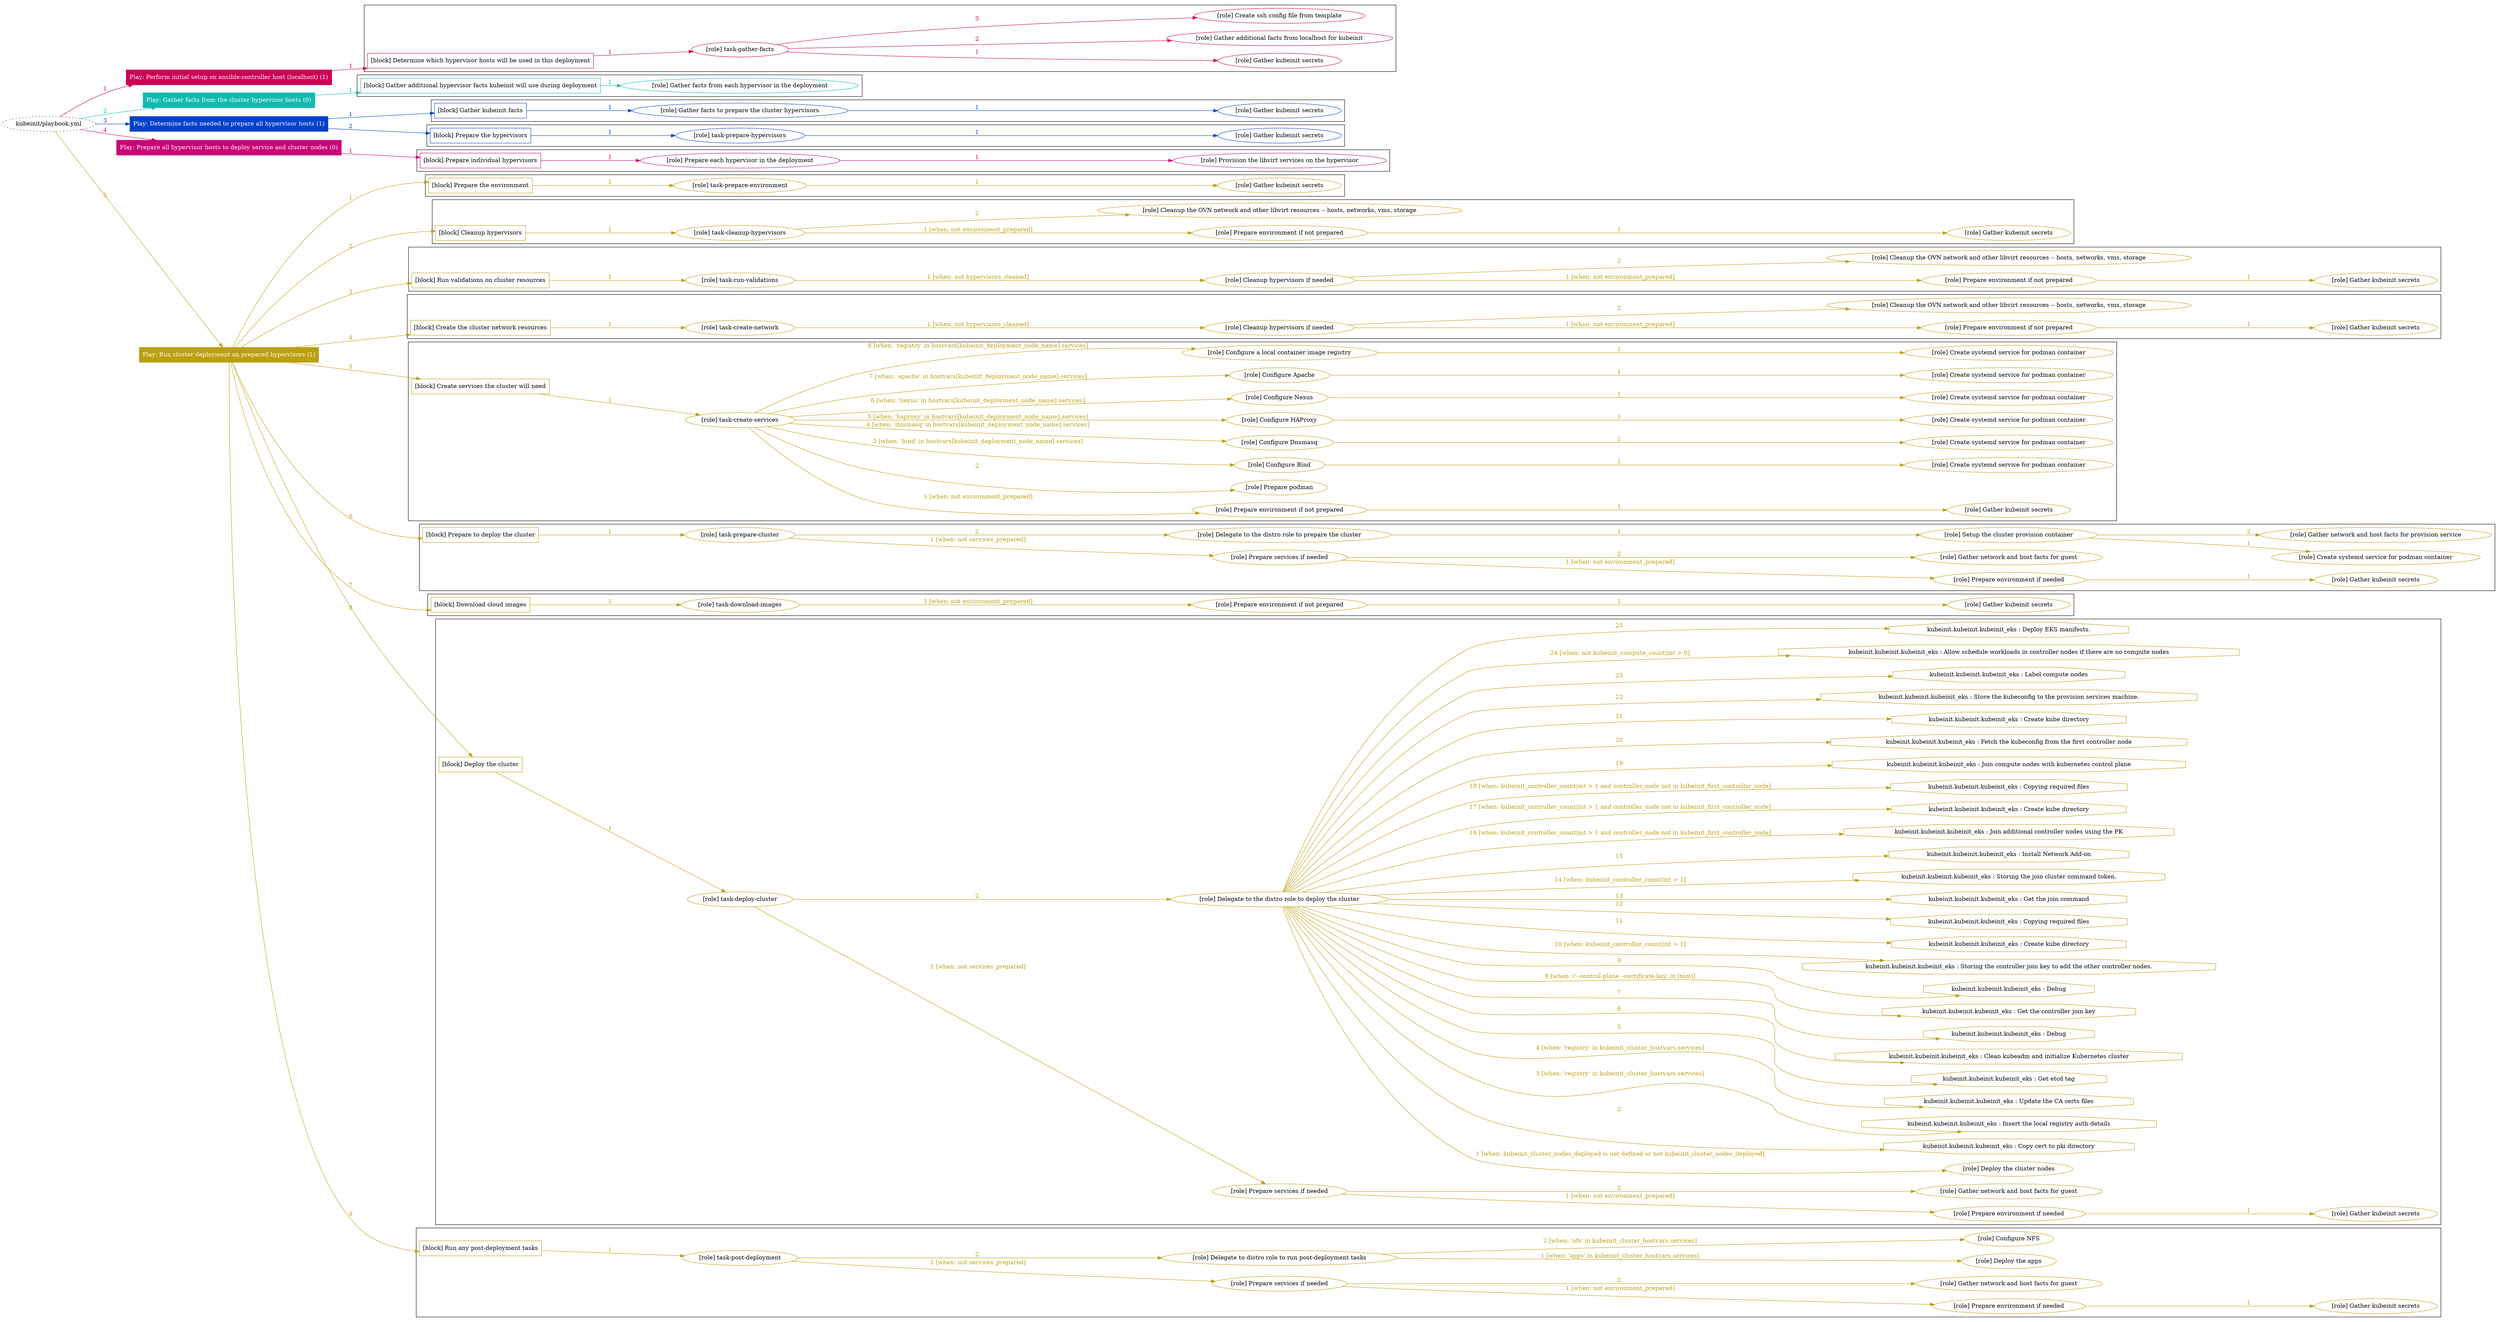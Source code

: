 digraph {
	graph [concentrate=true ordering=in rankdir=LR ratio=fill]
	edge [esep=5 sep=10]
	"kubeinit/playbook.yml" [URL="/home/runner/work/kubeinit/kubeinit/kubeinit/playbook.yml" id=playbook_5b4455e7 style=dotted]
	"kubeinit/playbook.yml" -> play_aa89a5ae [label="1 " color="#cb0155" fontcolor="#cb0155" id=edge_1c6b50d4 labeltooltip="1 " tooltip="1 "]
	subgraph "Play: Perform initial setup on ansible-controller host (localhost) (1)" {
		play_aa89a5ae [label="Play: Perform initial setup on ansible-controller host (localhost) (1)" URL="/home/runner/work/kubeinit/kubeinit/kubeinit/playbook.yml" color="#cb0155" fontcolor="#ffffff" id=play_aa89a5ae shape=box style=filled tooltip=localhost]
		play_aa89a5ae -> block_2c223bea [label=1 color="#cb0155" fontcolor="#cb0155" id=edge_0a250c59 labeltooltip=1 tooltip=1]
		subgraph cluster_block_2c223bea {
			block_2c223bea [label="[block] Determine which hypervisor hosts will be used in this deployment" URL="/home/runner/work/kubeinit/kubeinit/kubeinit/playbook.yml" color="#cb0155" id=block_2c223bea labeltooltip="Determine which hypervisor hosts will be used in this deployment" shape=box tooltip="Determine which hypervisor hosts will be used in this deployment"]
			block_2c223bea -> role_7db4aa74 [label="1 " color="#cb0155" fontcolor="#cb0155" id=edge_bcd863a7 labeltooltip="1 " tooltip="1 "]
			subgraph "task-gather-facts" {
				role_7db4aa74 [label="[role] task-gather-facts" URL="/home/runner/work/kubeinit/kubeinit/kubeinit/playbook.yml" color="#cb0155" id=role_7db4aa74 tooltip="task-gather-facts"]
				role_7db4aa74 -> role_38b764b2 [label="1 " color="#cb0155" fontcolor="#cb0155" id=edge_f3629f5e labeltooltip="1 " tooltip="1 "]
				subgraph "Gather kubeinit secrets" {
					role_38b764b2 [label="[role] Gather kubeinit secrets" URL="/home/runner/.ansible/collections/ansible_collections/kubeinit/kubeinit/roles/kubeinit_prepare/tasks/build_hypervisors_group.yml" color="#cb0155" id=role_38b764b2 tooltip="Gather kubeinit secrets"]
				}
				role_7db4aa74 -> role_dafc2896 [label="2 " color="#cb0155" fontcolor="#cb0155" id=edge_ab9088e1 labeltooltip="2 " tooltip="2 "]
				subgraph "Gather additional facts from localhost for kubeinit" {
					role_dafc2896 [label="[role] Gather additional facts from localhost for kubeinit" URL="/home/runner/.ansible/collections/ansible_collections/kubeinit/kubeinit/roles/kubeinit_prepare/tasks/build_hypervisors_group.yml" color="#cb0155" id=role_dafc2896 tooltip="Gather additional facts from localhost for kubeinit"]
				}
				role_7db4aa74 -> role_0ffc9943 [label="3 " color="#cb0155" fontcolor="#cb0155" id=edge_ace8f2e0 labeltooltip="3 " tooltip="3 "]
				subgraph "Create ssh config file from template" {
					role_0ffc9943 [label="[role] Create ssh config file from template" URL="/home/runner/.ansible/collections/ansible_collections/kubeinit/kubeinit/roles/kubeinit_prepare/tasks/build_hypervisors_group.yml" color="#cb0155" id=role_0ffc9943 tooltip="Create ssh config file from template"]
				}
			}
		}
	}
	"kubeinit/playbook.yml" -> play_2c4e85d5 [label="2 " color="#12bab1" fontcolor="#12bab1" id=edge_6c390cd5 labeltooltip="2 " tooltip="2 "]
	subgraph "Play: Gather facts from the cluster hypervisor hosts (0)" {
		play_2c4e85d5 [label="Play: Gather facts from the cluster hypervisor hosts (0)" URL="/home/runner/work/kubeinit/kubeinit/kubeinit/playbook.yml" color="#12bab1" fontcolor="#ffffff" id=play_2c4e85d5 shape=box style=filled tooltip="Play: Gather facts from the cluster hypervisor hosts (0)"]
		play_2c4e85d5 -> block_53a6c31c [label=1 color="#12bab1" fontcolor="#12bab1" id=edge_a6ded584 labeltooltip=1 tooltip=1]
		subgraph cluster_block_53a6c31c {
			block_53a6c31c [label="[block] Gather additional hypervisor facts kubeinit will use during deployment" URL="/home/runner/work/kubeinit/kubeinit/kubeinit/playbook.yml" color="#12bab1" id=block_53a6c31c labeltooltip="Gather additional hypervisor facts kubeinit will use during deployment" shape=box tooltip="Gather additional hypervisor facts kubeinit will use during deployment"]
			block_53a6c31c -> role_636ed31f [label="1 " color="#12bab1" fontcolor="#12bab1" id=edge_fbf9c695 labeltooltip="1 " tooltip="1 "]
			subgraph "Gather facts from each hypervisor in the deployment" {
				role_636ed31f [label="[role] Gather facts from each hypervisor in the deployment" URL="/home/runner/work/kubeinit/kubeinit/kubeinit/playbook.yml" color="#12bab1" id=role_636ed31f tooltip="Gather facts from each hypervisor in the deployment"]
			}
		}
	}
	"kubeinit/playbook.yml" -> play_ffdf0941 [label="3 " color="#0041cc" fontcolor="#0041cc" id=edge_9b13607d labeltooltip="3 " tooltip="3 "]
	subgraph "Play: Determine facts needed to prepare all hypervisor hosts (1)" {
		play_ffdf0941 [label="Play: Determine facts needed to prepare all hypervisor hosts (1)" URL="/home/runner/work/kubeinit/kubeinit/kubeinit/playbook.yml" color="#0041cc" fontcolor="#ffffff" id=play_ffdf0941 shape=box style=filled tooltip=localhost]
		play_ffdf0941 -> block_d5afa804 [label=1 color="#0041cc" fontcolor="#0041cc" id=edge_b677f2a4 labeltooltip=1 tooltip=1]
		subgraph cluster_block_d5afa804 {
			block_d5afa804 [label="[block] Gather kubeinit facts" URL="/home/runner/work/kubeinit/kubeinit/kubeinit/playbook.yml" color="#0041cc" id=block_d5afa804 labeltooltip="Gather kubeinit facts" shape=box tooltip="Gather kubeinit facts"]
			block_d5afa804 -> role_5e7dbf41 [label="1 " color="#0041cc" fontcolor="#0041cc" id=edge_6e9b08ab labeltooltip="1 " tooltip="1 "]
			subgraph "Gather facts to prepare the cluster hypervisors" {
				role_5e7dbf41 [label="[role] Gather facts to prepare the cluster hypervisors" URL="/home/runner/work/kubeinit/kubeinit/kubeinit/playbook.yml" color="#0041cc" id=role_5e7dbf41 tooltip="Gather facts to prepare the cluster hypervisors"]
				role_5e7dbf41 -> role_a3b09a4b [label="1 " color="#0041cc" fontcolor="#0041cc" id=edge_34e6d97b labeltooltip="1 " tooltip="1 "]
				subgraph "Gather kubeinit secrets" {
					role_a3b09a4b [label="[role] Gather kubeinit secrets" URL="/home/runner/.ansible/collections/ansible_collections/kubeinit/kubeinit/roles/kubeinit_prepare/tasks/gather_kubeinit_facts.yml" color="#0041cc" id=role_a3b09a4b tooltip="Gather kubeinit secrets"]
				}
			}
		}
		play_ffdf0941 -> block_727dd2b0 [label=2 color="#0041cc" fontcolor="#0041cc" id=edge_dfeea242 labeltooltip=2 tooltip=2]
		subgraph cluster_block_727dd2b0 {
			block_727dd2b0 [label="[block] Prepare the hypervisors" URL="/home/runner/work/kubeinit/kubeinit/kubeinit/playbook.yml" color="#0041cc" id=block_727dd2b0 labeltooltip="Prepare the hypervisors" shape=box tooltip="Prepare the hypervisors"]
			block_727dd2b0 -> role_066ae2e8 [label="1 " color="#0041cc" fontcolor="#0041cc" id=edge_8ee798b3 labeltooltip="1 " tooltip="1 "]
			subgraph "task-prepare-hypervisors" {
				role_066ae2e8 [label="[role] task-prepare-hypervisors" URL="/home/runner/work/kubeinit/kubeinit/kubeinit/playbook.yml" color="#0041cc" id=role_066ae2e8 tooltip="task-prepare-hypervisors"]
				role_066ae2e8 -> role_e806ca3e [label="1 " color="#0041cc" fontcolor="#0041cc" id=edge_863184f5 labeltooltip="1 " tooltip="1 "]
				subgraph "Gather kubeinit secrets" {
					role_e806ca3e [label="[role] Gather kubeinit secrets" URL="/home/runner/.ansible/collections/ansible_collections/kubeinit/kubeinit/roles/kubeinit_prepare/tasks/gather_kubeinit_facts.yml" color="#0041cc" id=role_e806ca3e tooltip="Gather kubeinit secrets"]
				}
			}
		}
	}
	"kubeinit/playbook.yml" -> play_29ebec5b [label="4 " color="#c80477" fontcolor="#c80477" id=edge_fd8bc254 labeltooltip="4 " tooltip="4 "]
	subgraph "Play: Prepare all hypervisor hosts to deploy service and cluster nodes (0)" {
		play_29ebec5b [label="Play: Prepare all hypervisor hosts to deploy service and cluster nodes (0)" URL="/home/runner/work/kubeinit/kubeinit/kubeinit/playbook.yml" color="#c80477" fontcolor="#ffffff" id=play_29ebec5b shape=box style=filled tooltip="Play: Prepare all hypervisor hosts to deploy service and cluster nodes (0)"]
		play_29ebec5b -> block_d1a26194 [label=1 color="#c80477" fontcolor="#c80477" id=edge_9c8e1d57 labeltooltip=1 tooltip=1]
		subgraph cluster_block_d1a26194 {
			block_d1a26194 [label="[block] Prepare individual hypervisors" URL="/home/runner/work/kubeinit/kubeinit/kubeinit/playbook.yml" color="#c80477" id=block_d1a26194 labeltooltip="Prepare individual hypervisors" shape=box tooltip="Prepare individual hypervisors"]
			block_d1a26194 -> role_6c3cb2d8 [label="1 " color="#c80477" fontcolor="#c80477" id=edge_4539641a labeltooltip="1 " tooltip="1 "]
			subgraph "Prepare each hypervisor in the deployment" {
				role_6c3cb2d8 [label="[role] Prepare each hypervisor in the deployment" URL="/home/runner/work/kubeinit/kubeinit/kubeinit/playbook.yml" color="#c80477" id=role_6c3cb2d8 tooltip="Prepare each hypervisor in the deployment"]
				role_6c3cb2d8 -> role_dead1fe8 [label="1 " color="#c80477" fontcolor="#c80477" id=edge_8bee6c09 labeltooltip="1 " tooltip="1 "]
				subgraph "Provision the libvirt services on the hypervisor" {
					role_dead1fe8 [label="[role] Provision the libvirt services on the hypervisor" URL="/home/runner/.ansible/collections/ansible_collections/kubeinit/kubeinit/roles/kubeinit_prepare/tasks/prepare_hypervisor.yml" color="#c80477" id=role_dead1fe8 tooltip="Provision the libvirt services on the hypervisor"]
				}
			}
		}
	}
	"kubeinit/playbook.yml" -> play_3bc7145a [label="5 " color="#bb9f11" fontcolor="#bb9f11" id=edge_b876ae52 labeltooltip="5 " tooltip="5 "]
	subgraph "Play: Run cluster deployment on prepared hypervisors (1)" {
		play_3bc7145a [label="Play: Run cluster deployment on prepared hypervisors (1)" URL="/home/runner/work/kubeinit/kubeinit/kubeinit/playbook.yml" color="#bb9f11" fontcolor="#ffffff" id=play_3bc7145a shape=box style=filled tooltip=localhost]
		play_3bc7145a -> block_ed325d70 [label=1 color="#bb9f11" fontcolor="#bb9f11" id=edge_69eec027 labeltooltip=1 tooltip=1]
		subgraph cluster_block_ed325d70 {
			block_ed325d70 [label="[block] Prepare the environment" URL="/home/runner/work/kubeinit/kubeinit/kubeinit/playbook.yml" color="#bb9f11" id=block_ed325d70 labeltooltip="Prepare the environment" shape=box tooltip="Prepare the environment"]
			block_ed325d70 -> role_c12bc73a [label="1 " color="#bb9f11" fontcolor="#bb9f11" id=edge_2d1acf89 labeltooltip="1 " tooltip="1 "]
			subgraph "task-prepare-environment" {
				role_c12bc73a [label="[role] task-prepare-environment" URL="/home/runner/work/kubeinit/kubeinit/kubeinit/playbook.yml" color="#bb9f11" id=role_c12bc73a tooltip="task-prepare-environment"]
				role_c12bc73a -> role_2c4e1957 [label="1 " color="#bb9f11" fontcolor="#bb9f11" id=edge_5debb7db labeltooltip="1 " tooltip="1 "]
				subgraph "Gather kubeinit secrets" {
					role_2c4e1957 [label="[role] Gather kubeinit secrets" URL="/home/runner/.ansible/collections/ansible_collections/kubeinit/kubeinit/roles/kubeinit_prepare/tasks/gather_kubeinit_facts.yml" color="#bb9f11" id=role_2c4e1957 tooltip="Gather kubeinit secrets"]
				}
			}
		}
		play_3bc7145a -> block_562ea455 [label=2 color="#bb9f11" fontcolor="#bb9f11" id=edge_eeabe0d5 labeltooltip=2 tooltip=2]
		subgraph cluster_block_562ea455 {
			block_562ea455 [label="[block] Cleanup hypervisors" URL="/home/runner/work/kubeinit/kubeinit/kubeinit/playbook.yml" color="#bb9f11" id=block_562ea455 labeltooltip="Cleanup hypervisors" shape=box tooltip="Cleanup hypervisors"]
			block_562ea455 -> role_35f6fcf3 [label="1 " color="#bb9f11" fontcolor="#bb9f11" id=edge_4aac39ea labeltooltip="1 " tooltip="1 "]
			subgraph "task-cleanup-hypervisors" {
				role_35f6fcf3 [label="[role] task-cleanup-hypervisors" URL="/home/runner/work/kubeinit/kubeinit/kubeinit/playbook.yml" color="#bb9f11" id=role_35f6fcf3 tooltip="task-cleanup-hypervisors"]
				role_35f6fcf3 -> role_1d3eaa2f [label="1 [when: not environment_prepared]" color="#bb9f11" fontcolor="#bb9f11" id=edge_396b5b5d labeltooltip="1 [when: not environment_prepared]" tooltip="1 [when: not environment_prepared]"]
				subgraph "Prepare environment if not prepared" {
					role_1d3eaa2f [label="[role] Prepare environment if not prepared" URL="/home/runner/.ansible/collections/ansible_collections/kubeinit/kubeinit/roles/kubeinit_prepare/tasks/cleanup_hypervisors.yml" color="#bb9f11" id=role_1d3eaa2f tooltip="Prepare environment if not prepared"]
					role_1d3eaa2f -> role_e1e11a9e [label="1 " color="#bb9f11" fontcolor="#bb9f11" id=edge_5f672dfd labeltooltip="1 " tooltip="1 "]
					subgraph "Gather kubeinit secrets" {
						role_e1e11a9e [label="[role] Gather kubeinit secrets" URL="/home/runner/.ansible/collections/ansible_collections/kubeinit/kubeinit/roles/kubeinit_prepare/tasks/gather_kubeinit_facts.yml" color="#bb9f11" id=role_e1e11a9e tooltip="Gather kubeinit secrets"]
					}
				}
				role_35f6fcf3 -> role_ec24451f [label="2 " color="#bb9f11" fontcolor="#bb9f11" id=edge_778130cb labeltooltip="2 " tooltip="2 "]
				subgraph "Cleanup the OVN network and other libvirt resources -- hosts, networks, vms, storage" {
					role_ec24451f [label="[role] Cleanup the OVN network and other libvirt resources -- hosts, networks, vms, storage" URL="/home/runner/.ansible/collections/ansible_collections/kubeinit/kubeinit/roles/kubeinit_prepare/tasks/cleanup_hypervisors.yml" color="#bb9f11" id=role_ec24451f tooltip="Cleanup the OVN network and other libvirt resources -- hosts, networks, vms, storage"]
				}
			}
		}
		play_3bc7145a -> block_bf3b2c7c [label=3 color="#bb9f11" fontcolor="#bb9f11" id=edge_4b346f0e labeltooltip=3 tooltip=3]
		subgraph cluster_block_bf3b2c7c {
			block_bf3b2c7c [label="[block] Run validations on cluster resources" URL="/home/runner/work/kubeinit/kubeinit/kubeinit/playbook.yml" color="#bb9f11" id=block_bf3b2c7c labeltooltip="Run validations on cluster resources" shape=box tooltip="Run validations on cluster resources"]
			block_bf3b2c7c -> role_4c4b161e [label="1 " color="#bb9f11" fontcolor="#bb9f11" id=edge_535ff969 labeltooltip="1 " tooltip="1 "]
			subgraph "task-run-validations" {
				role_4c4b161e [label="[role] task-run-validations" URL="/home/runner/work/kubeinit/kubeinit/kubeinit/playbook.yml" color="#bb9f11" id=role_4c4b161e tooltip="task-run-validations"]
				role_4c4b161e -> role_3e5ed21c [label="1 [when: not hypervisors_cleaned]" color="#bb9f11" fontcolor="#bb9f11" id=edge_f48b4748 labeltooltip="1 [when: not hypervisors_cleaned]" tooltip="1 [when: not hypervisors_cleaned]"]
				subgraph "Cleanup hypervisors if needed" {
					role_3e5ed21c [label="[role] Cleanup hypervisors if needed" URL="/home/runner/.ansible/collections/ansible_collections/kubeinit/kubeinit/roles/kubeinit_validations/tasks/main.yml" color="#bb9f11" id=role_3e5ed21c tooltip="Cleanup hypervisors if needed"]
					role_3e5ed21c -> role_41e00d84 [label="1 [when: not environment_prepared]" color="#bb9f11" fontcolor="#bb9f11" id=edge_1ec2857d labeltooltip="1 [when: not environment_prepared]" tooltip="1 [when: not environment_prepared]"]
					subgraph "Prepare environment if not prepared" {
						role_41e00d84 [label="[role] Prepare environment if not prepared" URL="/home/runner/.ansible/collections/ansible_collections/kubeinit/kubeinit/roles/kubeinit_prepare/tasks/cleanup_hypervisors.yml" color="#bb9f11" id=role_41e00d84 tooltip="Prepare environment if not prepared"]
						role_41e00d84 -> role_2971be65 [label="1 " color="#bb9f11" fontcolor="#bb9f11" id=edge_12d15fa2 labeltooltip="1 " tooltip="1 "]
						subgraph "Gather kubeinit secrets" {
							role_2971be65 [label="[role] Gather kubeinit secrets" URL="/home/runner/.ansible/collections/ansible_collections/kubeinit/kubeinit/roles/kubeinit_prepare/tasks/gather_kubeinit_facts.yml" color="#bb9f11" id=role_2971be65 tooltip="Gather kubeinit secrets"]
						}
					}
					role_3e5ed21c -> role_d33366f6 [label="2 " color="#bb9f11" fontcolor="#bb9f11" id=edge_ecf9caec labeltooltip="2 " tooltip="2 "]
					subgraph "Cleanup the OVN network and other libvirt resources -- hosts, networks, vms, storage" {
						role_d33366f6 [label="[role] Cleanup the OVN network and other libvirt resources -- hosts, networks, vms, storage" URL="/home/runner/.ansible/collections/ansible_collections/kubeinit/kubeinit/roles/kubeinit_prepare/tasks/cleanup_hypervisors.yml" color="#bb9f11" id=role_d33366f6 tooltip="Cleanup the OVN network and other libvirt resources -- hosts, networks, vms, storage"]
					}
				}
			}
		}
		play_3bc7145a -> block_c94b9be0 [label=4 color="#bb9f11" fontcolor="#bb9f11" id=edge_51ff03a1 labeltooltip=4 tooltip=4]
		subgraph cluster_block_c94b9be0 {
			block_c94b9be0 [label="[block] Create the cluster network resources" URL="/home/runner/work/kubeinit/kubeinit/kubeinit/playbook.yml" color="#bb9f11" id=block_c94b9be0 labeltooltip="Create the cluster network resources" shape=box tooltip="Create the cluster network resources"]
			block_c94b9be0 -> role_afba36e5 [label="1 " color="#bb9f11" fontcolor="#bb9f11" id=edge_70e44e44 labeltooltip="1 " tooltip="1 "]
			subgraph "task-create-network" {
				role_afba36e5 [label="[role] task-create-network" URL="/home/runner/work/kubeinit/kubeinit/kubeinit/playbook.yml" color="#bb9f11" id=role_afba36e5 tooltip="task-create-network"]
				role_afba36e5 -> role_df299b23 [label="1 [when: not hypervisors_cleaned]" color="#bb9f11" fontcolor="#bb9f11" id=edge_7c2f7bdc labeltooltip="1 [when: not hypervisors_cleaned]" tooltip="1 [when: not hypervisors_cleaned]"]
				subgraph "Cleanup hypervisors if needed" {
					role_df299b23 [label="[role] Cleanup hypervisors if needed" URL="/home/runner/.ansible/collections/ansible_collections/kubeinit/kubeinit/roles/kubeinit_libvirt/tasks/create_network.yml" color="#bb9f11" id=role_df299b23 tooltip="Cleanup hypervisors if needed"]
					role_df299b23 -> role_a6875bd2 [label="1 [when: not environment_prepared]" color="#bb9f11" fontcolor="#bb9f11" id=edge_f58d16a7 labeltooltip="1 [when: not environment_prepared]" tooltip="1 [when: not environment_prepared]"]
					subgraph "Prepare environment if not prepared" {
						role_a6875bd2 [label="[role] Prepare environment if not prepared" URL="/home/runner/.ansible/collections/ansible_collections/kubeinit/kubeinit/roles/kubeinit_prepare/tasks/cleanup_hypervisors.yml" color="#bb9f11" id=role_a6875bd2 tooltip="Prepare environment if not prepared"]
						role_a6875bd2 -> role_45ad49e7 [label="1 " color="#bb9f11" fontcolor="#bb9f11" id=edge_df65730e labeltooltip="1 " tooltip="1 "]
						subgraph "Gather kubeinit secrets" {
							role_45ad49e7 [label="[role] Gather kubeinit secrets" URL="/home/runner/.ansible/collections/ansible_collections/kubeinit/kubeinit/roles/kubeinit_prepare/tasks/gather_kubeinit_facts.yml" color="#bb9f11" id=role_45ad49e7 tooltip="Gather kubeinit secrets"]
						}
					}
					role_df299b23 -> role_58bcab01 [label="2 " color="#bb9f11" fontcolor="#bb9f11" id=edge_c0d55477 labeltooltip="2 " tooltip="2 "]
					subgraph "Cleanup the OVN network and other libvirt resources -- hosts, networks, vms, storage" {
						role_58bcab01 [label="[role] Cleanup the OVN network and other libvirt resources -- hosts, networks, vms, storage" URL="/home/runner/.ansible/collections/ansible_collections/kubeinit/kubeinit/roles/kubeinit_prepare/tasks/cleanup_hypervisors.yml" color="#bb9f11" id=role_58bcab01 tooltip="Cleanup the OVN network and other libvirt resources -- hosts, networks, vms, storage"]
					}
				}
			}
		}
		play_3bc7145a -> block_3527f910 [label=5 color="#bb9f11" fontcolor="#bb9f11" id=edge_246c663a labeltooltip=5 tooltip=5]
		subgraph cluster_block_3527f910 {
			block_3527f910 [label="[block] Create services the cluster will need" URL="/home/runner/work/kubeinit/kubeinit/kubeinit/playbook.yml" color="#bb9f11" id=block_3527f910 labeltooltip="Create services the cluster will need" shape=box tooltip="Create services the cluster will need"]
			block_3527f910 -> role_51de32d6 [label="1 " color="#bb9f11" fontcolor="#bb9f11" id=edge_a33f6368 labeltooltip="1 " tooltip="1 "]
			subgraph "task-create-services" {
				role_51de32d6 [label="[role] task-create-services" URL="/home/runner/work/kubeinit/kubeinit/kubeinit/playbook.yml" color="#bb9f11" id=role_51de32d6 tooltip="task-create-services"]
				role_51de32d6 -> role_00cfea4d [label="1 [when: not environment_prepared]" color="#bb9f11" fontcolor="#bb9f11" id=edge_deef8624 labeltooltip="1 [when: not environment_prepared]" tooltip="1 [when: not environment_prepared]"]
				subgraph "Prepare environment if not prepared" {
					role_00cfea4d [label="[role] Prepare environment if not prepared" URL="/home/runner/.ansible/collections/ansible_collections/kubeinit/kubeinit/roles/kubeinit_services/tasks/main.yml" color="#bb9f11" id=role_00cfea4d tooltip="Prepare environment if not prepared"]
					role_00cfea4d -> role_60d28720 [label="1 " color="#bb9f11" fontcolor="#bb9f11" id=edge_743f1cee labeltooltip="1 " tooltip="1 "]
					subgraph "Gather kubeinit secrets" {
						role_60d28720 [label="[role] Gather kubeinit secrets" URL="/home/runner/.ansible/collections/ansible_collections/kubeinit/kubeinit/roles/kubeinit_prepare/tasks/gather_kubeinit_facts.yml" color="#bb9f11" id=role_60d28720 tooltip="Gather kubeinit secrets"]
					}
				}
				role_51de32d6 -> role_a1c8b952 [label="2 " color="#bb9f11" fontcolor="#bb9f11" id=edge_7cd4f83f labeltooltip="2 " tooltip="2 "]
				subgraph "Prepare podman" {
					role_a1c8b952 [label="[role] Prepare podman" URL="/home/runner/.ansible/collections/ansible_collections/kubeinit/kubeinit/roles/kubeinit_services/tasks/00_create_service_pod.yml" color="#bb9f11" id=role_a1c8b952 tooltip="Prepare podman"]
				}
				role_51de32d6 -> role_976f73fd [label="3 [when: 'bind' in hostvars[kubeinit_deployment_node_name].services]" color="#bb9f11" fontcolor="#bb9f11" id=edge_7406b739 labeltooltip="3 [when: 'bind' in hostvars[kubeinit_deployment_node_name].services]" tooltip="3 [when: 'bind' in hostvars[kubeinit_deployment_node_name].services]"]
				subgraph "Configure Bind" {
					role_976f73fd [label="[role] Configure Bind" URL="/home/runner/.ansible/collections/ansible_collections/kubeinit/kubeinit/roles/kubeinit_services/tasks/start_services_containers.yml" color="#bb9f11" id=role_976f73fd tooltip="Configure Bind"]
					role_976f73fd -> role_acf8f42a [label="1 " color="#bb9f11" fontcolor="#bb9f11" id=edge_fd2c02da labeltooltip="1 " tooltip="1 "]
					subgraph "Create systemd service for podman container" {
						role_acf8f42a [label="[role] Create systemd service for podman container" URL="/home/runner/.ansible/collections/ansible_collections/kubeinit/kubeinit/roles/kubeinit_bind/tasks/main.yml" color="#bb9f11" id=role_acf8f42a tooltip="Create systemd service for podman container"]
					}
				}
				role_51de32d6 -> role_253aed9b [label="4 [when: 'dnsmasq' in hostvars[kubeinit_deployment_node_name].services]" color="#bb9f11" fontcolor="#bb9f11" id=edge_ace9d066 labeltooltip="4 [when: 'dnsmasq' in hostvars[kubeinit_deployment_node_name].services]" tooltip="4 [when: 'dnsmasq' in hostvars[kubeinit_deployment_node_name].services]"]
				subgraph "Configure Dnsmasq" {
					role_253aed9b [label="[role] Configure Dnsmasq" URL="/home/runner/.ansible/collections/ansible_collections/kubeinit/kubeinit/roles/kubeinit_services/tasks/start_services_containers.yml" color="#bb9f11" id=role_253aed9b tooltip="Configure Dnsmasq"]
					role_253aed9b -> role_66ddb106 [label="1 " color="#bb9f11" fontcolor="#bb9f11" id=edge_2473aa9d labeltooltip="1 " tooltip="1 "]
					subgraph "Create systemd service for podman container" {
						role_66ddb106 [label="[role] Create systemd service for podman container" URL="/home/runner/.ansible/collections/ansible_collections/kubeinit/kubeinit/roles/kubeinit_dnsmasq/tasks/main.yml" color="#bb9f11" id=role_66ddb106 tooltip="Create systemd service for podman container"]
					}
				}
				role_51de32d6 -> role_8ab1f19b [label="5 [when: 'haproxy' in hostvars[kubeinit_deployment_node_name].services]" color="#bb9f11" fontcolor="#bb9f11" id=edge_afa35c8b labeltooltip="5 [when: 'haproxy' in hostvars[kubeinit_deployment_node_name].services]" tooltip="5 [when: 'haproxy' in hostvars[kubeinit_deployment_node_name].services]"]
				subgraph "Configure HAProxy" {
					role_8ab1f19b [label="[role] Configure HAProxy" URL="/home/runner/.ansible/collections/ansible_collections/kubeinit/kubeinit/roles/kubeinit_services/tasks/start_services_containers.yml" color="#bb9f11" id=role_8ab1f19b tooltip="Configure HAProxy"]
					role_8ab1f19b -> role_2c484a89 [label="1 " color="#bb9f11" fontcolor="#bb9f11" id=edge_b04333fc labeltooltip="1 " tooltip="1 "]
					subgraph "Create systemd service for podman container" {
						role_2c484a89 [label="[role] Create systemd service for podman container" URL="/home/runner/.ansible/collections/ansible_collections/kubeinit/kubeinit/roles/kubeinit_haproxy/tasks/main.yml" color="#bb9f11" id=role_2c484a89 tooltip="Create systemd service for podman container"]
					}
				}
				role_51de32d6 -> role_6c61333e [label="6 [when: 'nexus' in hostvars[kubeinit_deployment_node_name].services]" color="#bb9f11" fontcolor="#bb9f11" id=edge_6f9bb50c labeltooltip="6 [when: 'nexus' in hostvars[kubeinit_deployment_node_name].services]" tooltip="6 [when: 'nexus' in hostvars[kubeinit_deployment_node_name].services]"]
				subgraph "Configure Nexus" {
					role_6c61333e [label="[role] Configure Nexus" URL="/home/runner/.ansible/collections/ansible_collections/kubeinit/kubeinit/roles/kubeinit_services/tasks/start_services_containers.yml" color="#bb9f11" id=role_6c61333e tooltip="Configure Nexus"]
					role_6c61333e -> role_7b70c971 [label="1 " color="#bb9f11" fontcolor="#bb9f11" id=edge_5fbf5201 labeltooltip="1 " tooltip="1 "]
					subgraph "Create systemd service for podman container" {
						role_7b70c971 [label="[role] Create systemd service for podman container" URL="/home/runner/.ansible/collections/ansible_collections/kubeinit/kubeinit/roles/kubeinit_nexus/tasks/main.yml" color="#bb9f11" id=role_7b70c971 tooltip="Create systemd service for podman container"]
					}
				}
				role_51de32d6 -> role_82bd9da1 [label="7 [when: 'apache' in hostvars[kubeinit_deployment_node_name].services]" color="#bb9f11" fontcolor="#bb9f11" id=edge_7c6e30cd labeltooltip="7 [when: 'apache' in hostvars[kubeinit_deployment_node_name].services]" tooltip="7 [when: 'apache' in hostvars[kubeinit_deployment_node_name].services]"]
				subgraph "Configure Apache" {
					role_82bd9da1 [label="[role] Configure Apache" URL="/home/runner/.ansible/collections/ansible_collections/kubeinit/kubeinit/roles/kubeinit_services/tasks/start_services_containers.yml" color="#bb9f11" id=role_82bd9da1 tooltip="Configure Apache"]
					role_82bd9da1 -> role_74b1d602 [label="1 " color="#bb9f11" fontcolor="#bb9f11" id=edge_ab5a6455 labeltooltip="1 " tooltip="1 "]
					subgraph "Create systemd service for podman container" {
						role_74b1d602 [label="[role] Create systemd service for podman container" URL="/home/runner/.ansible/collections/ansible_collections/kubeinit/kubeinit/roles/kubeinit_apache/tasks/main.yml" color="#bb9f11" id=role_74b1d602 tooltip="Create systemd service for podman container"]
					}
				}
				role_51de32d6 -> role_c356cbb5 [label="8 [when: 'registry' in hostvars[kubeinit_deployment_node_name].services]" color="#bb9f11" fontcolor="#bb9f11" id=edge_2d3b7f9a labeltooltip="8 [when: 'registry' in hostvars[kubeinit_deployment_node_name].services]" tooltip="8 [when: 'registry' in hostvars[kubeinit_deployment_node_name].services]"]
				subgraph "Configure a local container image registry" {
					role_c356cbb5 [label="[role] Configure a local container image registry" URL="/home/runner/.ansible/collections/ansible_collections/kubeinit/kubeinit/roles/kubeinit_services/tasks/start_services_containers.yml" color="#bb9f11" id=role_c356cbb5 tooltip="Configure a local container image registry"]
					role_c356cbb5 -> role_ad33f379 [label="1 " color="#bb9f11" fontcolor="#bb9f11" id=edge_b0aac077 labeltooltip="1 " tooltip="1 "]
					subgraph "Create systemd service for podman container" {
						role_ad33f379 [label="[role] Create systemd service for podman container" URL="/home/runner/.ansible/collections/ansible_collections/kubeinit/kubeinit/roles/kubeinit_registry/tasks/main.yml" color="#bb9f11" id=role_ad33f379 tooltip="Create systemd service for podman container"]
					}
				}
			}
		}
		play_3bc7145a -> block_2c3a097a [label=6 color="#bb9f11" fontcolor="#bb9f11" id=edge_e6f67bcc labeltooltip=6 tooltip=6]
		subgraph cluster_block_2c3a097a {
			block_2c3a097a [label="[block] Prepare to deploy the cluster" URL="/home/runner/work/kubeinit/kubeinit/kubeinit/playbook.yml" color="#bb9f11" id=block_2c3a097a labeltooltip="Prepare to deploy the cluster" shape=box tooltip="Prepare to deploy the cluster"]
			block_2c3a097a -> role_7e3913fd [label="1 " color="#bb9f11" fontcolor="#bb9f11" id=edge_a2fefd74 labeltooltip="1 " tooltip="1 "]
			subgraph "task-prepare-cluster" {
				role_7e3913fd [label="[role] task-prepare-cluster" URL="/home/runner/work/kubeinit/kubeinit/kubeinit/playbook.yml" color="#bb9f11" id=role_7e3913fd tooltip="task-prepare-cluster"]
				role_7e3913fd -> role_8d540511 [label="1 [when: not services_prepared]" color="#bb9f11" fontcolor="#bb9f11" id=edge_24eb34de labeltooltip="1 [when: not services_prepared]" tooltip="1 [when: not services_prepared]"]
				subgraph "Prepare services if needed" {
					role_8d540511 [label="[role] Prepare services if needed" URL="/home/runner/.ansible/collections/ansible_collections/kubeinit/kubeinit/roles/kubeinit_prepare/tasks/prepare_cluster.yml" color="#bb9f11" id=role_8d540511 tooltip="Prepare services if needed"]
					role_8d540511 -> role_6744d24e [label="1 [when: not environment_prepared]" color="#bb9f11" fontcolor="#bb9f11" id=edge_a8937d7b labeltooltip="1 [when: not environment_prepared]" tooltip="1 [when: not environment_prepared]"]
					subgraph "Prepare environment if needed" {
						role_6744d24e [label="[role] Prepare environment if needed" URL="/home/runner/.ansible/collections/ansible_collections/kubeinit/kubeinit/roles/kubeinit_services/tasks/prepare_services.yml" color="#bb9f11" id=role_6744d24e tooltip="Prepare environment if needed"]
						role_6744d24e -> role_942ec128 [label="1 " color="#bb9f11" fontcolor="#bb9f11" id=edge_1cb02bfe labeltooltip="1 " tooltip="1 "]
						subgraph "Gather kubeinit secrets" {
							role_942ec128 [label="[role] Gather kubeinit secrets" URL="/home/runner/.ansible/collections/ansible_collections/kubeinit/kubeinit/roles/kubeinit_prepare/tasks/gather_kubeinit_facts.yml" color="#bb9f11" id=role_942ec128 tooltip="Gather kubeinit secrets"]
						}
					}
					role_8d540511 -> role_69caaafe [label="2 " color="#bb9f11" fontcolor="#bb9f11" id=edge_8c6a599f labeltooltip="2 " tooltip="2 "]
					subgraph "Gather network and host facts for guest" {
						role_69caaafe [label="[role] Gather network and host facts for guest" URL="/home/runner/.ansible/collections/ansible_collections/kubeinit/kubeinit/roles/kubeinit_services/tasks/prepare_services.yml" color="#bb9f11" id=role_69caaafe tooltip="Gather network and host facts for guest"]
					}
				}
				role_7e3913fd -> role_2f237cb9 [label="2 " color="#bb9f11" fontcolor="#bb9f11" id=edge_16b84fd5 labeltooltip="2 " tooltip="2 "]
				subgraph "Delegate to the distro role to prepare the cluster" {
					role_2f237cb9 [label="[role] Delegate to the distro role to prepare the cluster" URL="/home/runner/.ansible/collections/ansible_collections/kubeinit/kubeinit/roles/kubeinit_prepare/tasks/prepare_cluster.yml" color="#bb9f11" id=role_2f237cb9 tooltip="Delegate to the distro role to prepare the cluster"]
					role_2f237cb9 -> role_3f5bb065 [label="1 " color="#bb9f11" fontcolor="#bb9f11" id=edge_58fdd04d labeltooltip="1 " tooltip="1 "]
					subgraph "Setup the cluster provision container" {
						role_3f5bb065 [label="[role] Setup the cluster provision container" URL="/home/runner/.ansible/collections/ansible_collections/kubeinit/kubeinit/roles/kubeinit_eks/tasks/prepare_cluster.yml" color="#bb9f11" id=role_3f5bb065 tooltip="Setup the cluster provision container"]
						role_3f5bb065 -> role_59123b11 [label="1 " color="#bb9f11" fontcolor="#bb9f11" id=edge_e43cb9ac labeltooltip="1 " tooltip="1 "]
						subgraph "Create systemd service for podman container" {
							role_59123b11 [label="[role] Create systemd service for podman container" URL="/home/runner/.ansible/collections/ansible_collections/kubeinit/kubeinit/roles/kubeinit_services/tasks/create_provision_container.yml" color="#bb9f11" id=role_59123b11 tooltip="Create systemd service for podman container"]
						}
						role_3f5bb065 -> role_69152e3c [label="2 " color="#bb9f11" fontcolor="#bb9f11" id=edge_dc2a4055 labeltooltip="2 " tooltip="2 "]
						subgraph "Gather network and host facts for provision service" {
							role_69152e3c [label="[role] Gather network and host facts for provision service" URL="/home/runner/.ansible/collections/ansible_collections/kubeinit/kubeinit/roles/kubeinit_services/tasks/create_provision_container.yml" color="#bb9f11" id=role_69152e3c tooltip="Gather network and host facts for provision service"]
						}
					}
				}
			}
		}
		play_3bc7145a -> block_b8edc89f [label=7 color="#bb9f11" fontcolor="#bb9f11" id=edge_0f5b75e2 labeltooltip=7 tooltip=7]
		subgraph cluster_block_b8edc89f {
			block_b8edc89f [label="[block] Download cloud images" URL="/home/runner/work/kubeinit/kubeinit/kubeinit/playbook.yml" color="#bb9f11" id=block_b8edc89f labeltooltip="Download cloud images" shape=box tooltip="Download cloud images"]
			block_b8edc89f -> role_45ab8a0a [label="1 " color="#bb9f11" fontcolor="#bb9f11" id=edge_0b1e49ae labeltooltip="1 " tooltip="1 "]
			subgraph "task-download-images" {
				role_45ab8a0a [label="[role] task-download-images" URL="/home/runner/work/kubeinit/kubeinit/kubeinit/playbook.yml" color="#bb9f11" id=role_45ab8a0a tooltip="task-download-images"]
				role_45ab8a0a -> role_6a99ef5b [label="1 [when: not environment_prepared]" color="#bb9f11" fontcolor="#bb9f11" id=edge_e495cd31 labeltooltip="1 [when: not environment_prepared]" tooltip="1 [when: not environment_prepared]"]
				subgraph "Prepare environment if not prepared" {
					role_6a99ef5b [label="[role] Prepare environment if not prepared" URL="/home/runner/.ansible/collections/ansible_collections/kubeinit/kubeinit/roles/kubeinit_libvirt/tasks/download_cloud_images.yml" color="#bb9f11" id=role_6a99ef5b tooltip="Prepare environment if not prepared"]
					role_6a99ef5b -> role_78ba0c31 [label="1 " color="#bb9f11" fontcolor="#bb9f11" id=edge_752543a9 labeltooltip="1 " tooltip="1 "]
					subgraph "Gather kubeinit secrets" {
						role_78ba0c31 [label="[role] Gather kubeinit secrets" URL="/home/runner/.ansible/collections/ansible_collections/kubeinit/kubeinit/roles/kubeinit_prepare/tasks/gather_kubeinit_facts.yml" color="#bb9f11" id=role_78ba0c31 tooltip="Gather kubeinit secrets"]
					}
				}
			}
		}
		play_3bc7145a -> block_4baf0bf5 [label=8 color="#bb9f11" fontcolor="#bb9f11" id=edge_91f0411b labeltooltip=8 tooltip=8]
		subgraph cluster_block_4baf0bf5 {
			block_4baf0bf5 [label="[block] Deploy the cluster" URL="/home/runner/work/kubeinit/kubeinit/kubeinit/playbook.yml" color="#bb9f11" id=block_4baf0bf5 labeltooltip="Deploy the cluster" shape=box tooltip="Deploy the cluster"]
			block_4baf0bf5 -> role_479e3d5a [label="1 " color="#bb9f11" fontcolor="#bb9f11" id=edge_8d40036b labeltooltip="1 " tooltip="1 "]
			subgraph "task-deploy-cluster" {
				role_479e3d5a [label="[role] task-deploy-cluster" URL="/home/runner/work/kubeinit/kubeinit/kubeinit/playbook.yml" color="#bb9f11" id=role_479e3d5a tooltip="task-deploy-cluster"]
				role_479e3d5a -> role_7b7bfc2a [label="1 [when: not services_prepared]" color="#bb9f11" fontcolor="#bb9f11" id=edge_c888e6ad labeltooltip="1 [when: not services_prepared]" tooltip="1 [when: not services_prepared]"]
				subgraph "Prepare services if needed" {
					role_7b7bfc2a [label="[role] Prepare services if needed" URL="/home/runner/.ansible/collections/ansible_collections/kubeinit/kubeinit/roles/kubeinit_prepare/tasks/deploy_cluster.yml" color="#bb9f11" id=role_7b7bfc2a tooltip="Prepare services if needed"]
					role_7b7bfc2a -> role_bb344109 [label="1 [when: not environment_prepared]" color="#bb9f11" fontcolor="#bb9f11" id=edge_2c8732e0 labeltooltip="1 [when: not environment_prepared]" tooltip="1 [when: not environment_prepared]"]
					subgraph "Prepare environment if needed" {
						role_bb344109 [label="[role] Prepare environment if needed" URL="/home/runner/.ansible/collections/ansible_collections/kubeinit/kubeinit/roles/kubeinit_services/tasks/prepare_services.yml" color="#bb9f11" id=role_bb344109 tooltip="Prepare environment if needed"]
						role_bb344109 -> role_c26afdd0 [label="1 " color="#bb9f11" fontcolor="#bb9f11" id=edge_b2436ccb labeltooltip="1 " tooltip="1 "]
						subgraph "Gather kubeinit secrets" {
							role_c26afdd0 [label="[role] Gather kubeinit secrets" URL="/home/runner/.ansible/collections/ansible_collections/kubeinit/kubeinit/roles/kubeinit_prepare/tasks/gather_kubeinit_facts.yml" color="#bb9f11" id=role_c26afdd0 tooltip="Gather kubeinit secrets"]
						}
					}
					role_7b7bfc2a -> role_3ba223a7 [label="2 " color="#bb9f11" fontcolor="#bb9f11" id=edge_5b2abe36 labeltooltip="2 " tooltip="2 "]
					subgraph "Gather network and host facts for guest" {
						role_3ba223a7 [label="[role] Gather network and host facts for guest" URL="/home/runner/.ansible/collections/ansible_collections/kubeinit/kubeinit/roles/kubeinit_services/tasks/prepare_services.yml" color="#bb9f11" id=role_3ba223a7 tooltip="Gather network and host facts for guest"]
					}
				}
				role_479e3d5a -> role_661a71d3 [label="2 " color="#bb9f11" fontcolor="#bb9f11" id=edge_d65730b4 labeltooltip="2 " tooltip="2 "]
				subgraph "Delegate to the distro role to deploy the cluster" {
					role_661a71d3 [label="[role] Delegate to the distro role to deploy the cluster" URL="/home/runner/.ansible/collections/ansible_collections/kubeinit/kubeinit/roles/kubeinit_prepare/tasks/deploy_cluster.yml" color="#bb9f11" id=role_661a71d3 tooltip="Delegate to the distro role to deploy the cluster"]
					role_661a71d3 -> role_04169f24 [label="1 [when: kubeinit_cluster_nodes_deployed is not defined or not kubeinit_cluster_nodes_deployed]" color="#bb9f11" fontcolor="#bb9f11" id=edge_264a7684 labeltooltip="1 [when: kubeinit_cluster_nodes_deployed is not defined or not kubeinit_cluster_nodes_deployed]" tooltip="1 [when: kubeinit_cluster_nodes_deployed is not defined or not kubeinit_cluster_nodes_deployed]"]
					subgraph "Deploy the cluster nodes" {
						role_04169f24 [label="[role] Deploy the cluster nodes" URL="/home/runner/.ansible/collections/ansible_collections/kubeinit/kubeinit/roles/kubeinit_eks/tasks/main.yml" color="#bb9f11" id=role_04169f24 tooltip="Deploy the cluster nodes"]
					}
					task_4e934bb5 [label="kubeinit.kubeinit.kubeinit_eks : Copy cert to pki directory" URL="/home/runner/.ansible/collections/ansible_collections/kubeinit/kubeinit/roles/kubeinit_eks/tasks/main.yml" color="#bb9f11" id=task_4e934bb5 shape=octagon tooltip="kubeinit.kubeinit.kubeinit_eks : Copy cert to pki directory"]
					role_661a71d3 -> task_4e934bb5 [label="2 " color="#bb9f11" fontcolor="#bb9f11" id=edge_533c4e6a labeltooltip="2 " tooltip="2 "]
					task_8b9fd4e4 [label="kubeinit.kubeinit.kubeinit_eks : Insert the local registry auth details" URL="/home/runner/.ansible/collections/ansible_collections/kubeinit/kubeinit/roles/kubeinit_eks/tasks/main.yml" color="#bb9f11" id=task_8b9fd4e4 shape=octagon tooltip="kubeinit.kubeinit.kubeinit_eks : Insert the local registry auth details"]
					role_661a71d3 -> task_8b9fd4e4 [label="3 [when: 'registry' in kubeinit_cluster_hostvars.services]" color="#bb9f11" fontcolor="#bb9f11" id=edge_2ed9a05d labeltooltip="3 [when: 'registry' in kubeinit_cluster_hostvars.services]" tooltip="3 [when: 'registry' in kubeinit_cluster_hostvars.services]"]
					task_22a2b776 [label="kubeinit.kubeinit.kubeinit_eks : Update the CA certs files" URL="/home/runner/.ansible/collections/ansible_collections/kubeinit/kubeinit/roles/kubeinit_eks/tasks/main.yml" color="#bb9f11" id=task_22a2b776 shape=octagon tooltip="kubeinit.kubeinit.kubeinit_eks : Update the CA certs files"]
					role_661a71d3 -> task_22a2b776 [label="4 [when: 'registry' in kubeinit_cluster_hostvars.services]" color="#bb9f11" fontcolor="#bb9f11" id=edge_b64423c3 labeltooltip="4 [when: 'registry' in kubeinit_cluster_hostvars.services]" tooltip="4 [when: 'registry' in kubeinit_cluster_hostvars.services]"]
					task_43301c43 [label="kubeinit.kubeinit.kubeinit_eks : Get etcd tag" URL="/home/runner/.ansible/collections/ansible_collections/kubeinit/kubeinit/roles/kubeinit_eks/tasks/main.yml" color="#bb9f11" id=task_43301c43 shape=octagon tooltip="kubeinit.kubeinit.kubeinit_eks : Get etcd tag"]
					role_661a71d3 -> task_43301c43 [label="5 " color="#bb9f11" fontcolor="#bb9f11" id=edge_fa33aea1 labeltooltip="5 " tooltip="5 "]
					task_7d326e6d [label="kubeinit.kubeinit.kubeinit_eks : Clean kubeadm and initialize Kubernetes cluster" URL="/home/runner/.ansible/collections/ansible_collections/kubeinit/kubeinit/roles/kubeinit_eks/tasks/main.yml" color="#bb9f11" id=task_7d326e6d shape=octagon tooltip="kubeinit.kubeinit.kubeinit_eks : Clean kubeadm and initialize Kubernetes cluster"]
					role_661a71d3 -> task_7d326e6d [label="6 " color="#bb9f11" fontcolor="#bb9f11" id=edge_781f1e39 labeltooltip="6 " tooltip="6 "]
					task_c5e99db3 [label="kubeinit.kubeinit.kubeinit_eks : Debug" URL="/home/runner/.ansible/collections/ansible_collections/kubeinit/kubeinit/roles/kubeinit_eks/tasks/main.yml" color="#bb9f11" id=task_c5e99db3 shape=octagon tooltip="kubeinit.kubeinit.kubeinit_eks : Debug"]
					role_661a71d3 -> task_c5e99db3 [label="7 " color="#bb9f11" fontcolor="#bb9f11" id=edge_991351b8 labeltooltip="7 " tooltip="7 "]
					task_655d8b60 [label="kubeinit.kubeinit.kubeinit_eks : Get the controller join key" URL="/home/runner/.ansible/collections/ansible_collections/kubeinit/kubeinit/roles/kubeinit_eks/tasks/main.yml" color="#bb9f11" id=task_655d8b60 shape=octagon tooltip="kubeinit.kubeinit.kubeinit_eks : Get the controller join key"]
					role_661a71d3 -> task_655d8b60 [label="8 [when: ('--control-plane --certificate-key' in item)]" color="#bb9f11" fontcolor="#bb9f11" id=edge_1be01feb labeltooltip="8 [when: ('--control-plane --certificate-key' in item)]" tooltip="8 [when: ('--control-plane --certificate-key' in item)]"]
					task_1a402247 [label="kubeinit.kubeinit.kubeinit_eks : Debug" URL="/home/runner/.ansible/collections/ansible_collections/kubeinit/kubeinit/roles/kubeinit_eks/tasks/main.yml" color="#bb9f11" id=task_1a402247 shape=octagon tooltip="kubeinit.kubeinit.kubeinit_eks : Debug"]
					role_661a71d3 -> task_1a402247 [label="9 " color="#bb9f11" fontcolor="#bb9f11" id=edge_75640e17 labeltooltip="9 " tooltip="9 "]
					task_997f15dc [label="kubeinit.kubeinit.kubeinit_eks : Storing the controller join key to add the other controller nodes." URL="/home/runner/.ansible/collections/ansible_collections/kubeinit/kubeinit/roles/kubeinit_eks/tasks/main.yml" color="#bb9f11" id=task_997f15dc shape=octagon tooltip="kubeinit.kubeinit.kubeinit_eks : Storing the controller join key to add the other controller nodes."]
					role_661a71d3 -> task_997f15dc [label="10 [when: kubeinit_controller_count|int > 1]" color="#bb9f11" fontcolor="#bb9f11" id=edge_16f4b86f labeltooltip="10 [when: kubeinit_controller_count|int > 1]" tooltip="10 [when: kubeinit_controller_count|int > 1]"]
					task_5d5f8b94 [label="kubeinit.kubeinit.kubeinit_eks : Create kube directory" URL="/home/runner/.ansible/collections/ansible_collections/kubeinit/kubeinit/roles/kubeinit_eks/tasks/main.yml" color="#bb9f11" id=task_5d5f8b94 shape=octagon tooltip="kubeinit.kubeinit.kubeinit_eks : Create kube directory"]
					role_661a71d3 -> task_5d5f8b94 [label="11 " color="#bb9f11" fontcolor="#bb9f11" id=edge_7ae4be63 labeltooltip="11 " tooltip="11 "]
					task_4c362ff3 [label="kubeinit.kubeinit.kubeinit_eks : Copying required files" URL="/home/runner/.ansible/collections/ansible_collections/kubeinit/kubeinit/roles/kubeinit_eks/tasks/main.yml" color="#bb9f11" id=task_4c362ff3 shape=octagon tooltip="kubeinit.kubeinit.kubeinit_eks : Copying required files"]
					role_661a71d3 -> task_4c362ff3 [label="12 " color="#bb9f11" fontcolor="#bb9f11" id=edge_2f7da880 labeltooltip="12 " tooltip="12 "]
					task_1472051c [label="kubeinit.kubeinit.kubeinit_eks : Get the join command" URL="/home/runner/.ansible/collections/ansible_collections/kubeinit/kubeinit/roles/kubeinit_eks/tasks/main.yml" color="#bb9f11" id=task_1472051c shape=octagon tooltip="kubeinit.kubeinit.kubeinit_eks : Get the join command"]
					role_661a71d3 -> task_1472051c [label="13 " color="#bb9f11" fontcolor="#bb9f11" id=edge_cb615a1e labeltooltip="13 " tooltip="13 "]
					task_b2bf8f13 [label="kubeinit.kubeinit.kubeinit_eks : Storing the join cluster command token." URL="/home/runner/.ansible/collections/ansible_collections/kubeinit/kubeinit/roles/kubeinit_eks/tasks/main.yml" color="#bb9f11" id=task_b2bf8f13 shape=octagon tooltip="kubeinit.kubeinit.kubeinit_eks : Storing the join cluster command token."]
					role_661a71d3 -> task_b2bf8f13 [label="14 [when: kubeinit_controller_count|int > 1]" color="#bb9f11" fontcolor="#bb9f11" id=edge_5a626553 labeltooltip="14 [when: kubeinit_controller_count|int > 1]" tooltip="14 [when: kubeinit_controller_count|int > 1]"]
					task_50c1f478 [label="kubeinit.kubeinit.kubeinit_eks : Install Network Add-on" URL="/home/runner/.ansible/collections/ansible_collections/kubeinit/kubeinit/roles/kubeinit_eks/tasks/main.yml" color="#bb9f11" id=task_50c1f478 shape=octagon tooltip="kubeinit.kubeinit.kubeinit_eks : Install Network Add-on"]
					role_661a71d3 -> task_50c1f478 [label="15 " color="#bb9f11" fontcolor="#bb9f11" id=edge_bb6a9e1a labeltooltip="15 " tooltip="15 "]
					task_7f7d5972 [label="kubeinit.kubeinit.kubeinit_eks : Join additional controller nodes using the PK" URL="/home/runner/.ansible/collections/ansible_collections/kubeinit/kubeinit/roles/kubeinit_eks/tasks/main.yml" color="#bb9f11" id=task_7f7d5972 shape=octagon tooltip="kubeinit.kubeinit.kubeinit_eks : Join additional controller nodes using the PK"]
					role_661a71d3 -> task_7f7d5972 [label="16 [when: kubeinit_controller_count|int > 1 and controller_node not in kubeinit_first_controller_node]" color="#bb9f11" fontcolor="#bb9f11" id=edge_92149512 labeltooltip="16 [when: kubeinit_controller_count|int > 1 and controller_node not in kubeinit_first_controller_node]" tooltip="16 [when: kubeinit_controller_count|int > 1 and controller_node not in kubeinit_first_controller_node]"]
					task_b87709fe [label="kubeinit.kubeinit.kubeinit_eks : Create kube directory" URL="/home/runner/.ansible/collections/ansible_collections/kubeinit/kubeinit/roles/kubeinit_eks/tasks/main.yml" color="#bb9f11" id=task_b87709fe shape=octagon tooltip="kubeinit.kubeinit.kubeinit_eks : Create kube directory"]
					role_661a71d3 -> task_b87709fe [label="17 [when: kubeinit_controller_count|int > 1 and controller_node not in kubeinit_first_controller_node]" color="#bb9f11" fontcolor="#bb9f11" id=edge_9f53ba32 labeltooltip="17 [when: kubeinit_controller_count|int > 1 and controller_node not in kubeinit_first_controller_node]" tooltip="17 [when: kubeinit_controller_count|int > 1 and controller_node not in kubeinit_first_controller_node]"]
					task_51380516 [label="kubeinit.kubeinit.kubeinit_eks : Copying required files" URL="/home/runner/.ansible/collections/ansible_collections/kubeinit/kubeinit/roles/kubeinit_eks/tasks/main.yml" color="#bb9f11" id=task_51380516 shape=octagon tooltip="kubeinit.kubeinit.kubeinit_eks : Copying required files"]
					role_661a71d3 -> task_51380516 [label="18 [when: kubeinit_controller_count|int > 1 and controller_node not in kubeinit_first_controller_node]" color="#bb9f11" fontcolor="#bb9f11" id=edge_f0def50d labeltooltip="18 [when: kubeinit_controller_count|int > 1 and controller_node not in kubeinit_first_controller_node]" tooltip="18 [when: kubeinit_controller_count|int > 1 and controller_node not in kubeinit_first_controller_node]"]
					task_522e4154 [label="kubeinit.kubeinit.kubeinit_eks : Join compute nodes with kubernetes control plane" URL="/home/runner/.ansible/collections/ansible_collections/kubeinit/kubeinit/roles/kubeinit_eks/tasks/main.yml" color="#bb9f11" id=task_522e4154 shape=octagon tooltip="kubeinit.kubeinit.kubeinit_eks : Join compute nodes with kubernetes control plane"]
					role_661a71d3 -> task_522e4154 [label="19 " color="#bb9f11" fontcolor="#bb9f11" id=edge_5ae3a678 labeltooltip="19 " tooltip="19 "]
					task_38feec7e [label="kubeinit.kubeinit.kubeinit_eks : Fetch the kubeconfig from the first controller node" URL="/home/runner/.ansible/collections/ansible_collections/kubeinit/kubeinit/roles/kubeinit_eks/tasks/main.yml" color="#bb9f11" id=task_38feec7e shape=octagon tooltip="kubeinit.kubeinit.kubeinit_eks : Fetch the kubeconfig from the first controller node"]
					role_661a71d3 -> task_38feec7e [label="20 " color="#bb9f11" fontcolor="#bb9f11" id=edge_d3cab21d labeltooltip="20 " tooltip="20 "]
					task_f41b5e4c [label="kubeinit.kubeinit.kubeinit_eks : Create kube directory" URL="/home/runner/.ansible/collections/ansible_collections/kubeinit/kubeinit/roles/kubeinit_eks/tasks/main.yml" color="#bb9f11" id=task_f41b5e4c shape=octagon tooltip="kubeinit.kubeinit.kubeinit_eks : Create kube directory"]
					role_661a71d3 -> task_f41b5e4c [label="21 " color="#bb9f11" fontcolor="#bb9f11" id=edge_f76d667b labeltooltip="21 " tooltip="21 "]
					task_145cce56 [label="kubeinit.kubeinit.kubeinit_eks : Store the kubeconfig to the provision services machine." URL="/home/runner/.ansible/collections/ansible_collections/kubeinit/kubeinit/roles/kubeinit_eks/tasks/main.yml" color="#bb9f11" id=task_145cce56 shape=octagon tooltip="kubeinit.kubeinit.kubeinit_eks : Store the kubeconfig to the provision services machine."]
					role_661a71d3 -> task_145cce56 [label="22 " color="#bb9f11" fontcolor="#bb9f11" id=edge_1f919bf9 labeltooltip="22 " tooltip="22 "]
					task_9c3db2ef [label="kubeinit.kubeinit.kubeinit_eks : Label compute nodes" URL="/home/runner/.ansible/collections/ansible_collections/kubeinit/kubeinit/roles/kubeinit_eks/tasks/main.yml" color="#bb9f11" id=task_9c3db2ef shape=octagon tooltip="kubeinit.kubeinit.kubeinit_eks : Label compute nodes"]
					role_661a71d3 -> task_9c3db2ef [label="23 " color="#bb9f11" fontcolor="#bb9f11" id=edge_698222b8 labeltooltip="23 " tooltip="23 "]
					task_fdf573e5 [label="kubeinit.kubeinit.kubeinit_eks : Allow schedule workloads in controller nodes if there are no compute nodes" URL="/home/runner/.ansible/collections/ansible_collections/kubeinit/kubeinit/roles/kubeinit_eks/tasks/main.yml" color="#bb9f11" id=task_fdf573e5 shape=octagon tooltip="kubeinit.kubeinit.kubeinit_eks : Allow schedule workloads in controller nodes if there are no compute nodes"]
					role_661a71d3 -> task_fdf573e5 [label="24 [when: not kubeinit_compute_count|int > 0]" color="#bb9f11" fontcolor="#bb9f11" id=edge_39088886 labeltooltip="24 [when: not kubeinit_compute_count|int > 0]" tooltip="24 [when: not kubeinit_compute_count|int > 0]"]
					task_d562c694 [label="kubeinit.kubeinit.kubeinit_eks : Deploy EKS manifests." URL="/home/runner/.ansible/collections/ansible_collections/kubeinit/kubeinit/roles/kubeinit_eks/tasks/main.yml" color="#bb9f11" id=task_d562c694 shape=octagon tooltip="kubeinit.kubeinit.kubeinit_eks : Deploy EKS manifests."]
					role_661a71d3 -> task_d562c694 [label="25 " color="#bb9f11" fontcolor="#bb9f11" id=edge_62a04b7d labeltooltip="25 " tooltip="25 "]
				}
			}
		}
		play_3bc7145a -> block_002c23a4 [label=9 color="#bb9f11" fontcolor="#bb9f11" id=edge_d2c3fc9b labeltooltip=9 tooltip=9]
		subgraph cluster_block_002c23a4 {
			block_002c23a4 [label="[block] Run any post-deployment tasks" URL="/home/runner/work/kubeinit/kubeinit/kubeinit/playbook.yml" color="#bb9f11" id=block_002c23a4 labeltooltip="Run any post-deployment tasks" shape=box tooltip="Run any post-deployment tasks"]
			block_002c23a4 -> role_f170caf4 [label="1 " color="#bb9f11" fontcolor="#bb9f11" id=edge_e28b3b85 labeltooltip="1 " tooltip="1 "]
			subgraph "task-post-deployment" {
				role_f170caf4 [label="[role] task-post-deployment" URL="/home/runner/work/kubeinit/kubeinit/kubeinit/playbook.yml" color="#bb9f11" id=role_f170caf4 tooltip="task-post-deployment"]
				role_f170caf4 -> role_5b60edcb [label="1 [when: not services_prepared]" color="#bb9f11" fontcolor="#bb9f11" id=edge_a6f0b206 labeltooltip="1 [when: not services_prepared]" tooltip="1 [when: not services_prepared]"]
				subgraph "Prepare services if needed" {
					role_5b60edcb [label="[role] Prepare services if needed" URL="/home/runner/.ansible/collections/ansible_collections/kubeinit/kubeinit/roles/kubeinit_prepare/tasks/post_deployment.yml" color="#bb9f11" id=role_5b60edcb tooltip="Prepare services if needed"]
					role_5b60edcb -> role_296ea3c4 [label="1 [when: not environment_prepared]" color="#bb9f11" fontcolor="#bb9f11" id=edge_aec932c4 labeltooltip="1 [when: not environment_prepared]" tooltip="1 [when: not environment_prepared]"]
					subgraph "Prepare environment if needed" {
						role_296ea3c4 [label="[role] Prepare environment if needed" URL="/home/runner/.ansible/collections/ansible_collections/kubeinit/kubeinit/roles/kubeinit_services/tasks/prepare_services.yml" color="#bb9f11" id=role_296ea3c4 tooltip="Prepare environment if needed"]
						role_296ea3c4 -> role_e3f202f1 [label="1 " color="#bb9f11" fontcolor="#bb9f11" id=edge_a560a986 labeltooltip="1 " tooltip="1 "]
						subgraph "Gather kubeinit secrets" {
							role_e3f202f1 [label="[role] Gather kubeinit secrets" URL="/home/runner/.ansible/collections/ansible_collections/kubeinit/kubeinit/roles/kubeinit_prepare/tasks/gather_kubeinit_facts.yml" color="#bb9f11" id=role_e3f202f1 tooltip="Gather kubeinit secrets"]
						}
					}
					role_5b60edcb -> role_8c2be2fd [label="2 " color="#bb9f11" fontcolor="#bb9f11" id=edge_ff4f4d2f labeltooltip="2 " tooltip="2 "]
					subgraph "Gather network and host facts for guest" {
						role_8c2be2fd [label="[role] Gather network and host facts for guest" URL="/home/runner/.ansible/collections/ansible_collections/kubeinit/kubeinit/roles/kubeinit_services/tasks/prepare_services.yml" color="#bb9f11" id=role_8c2be2fd tooltip="Gather network and host facts for guest"]
					}
				}
				role_f170caf4 -> role_f48f9708 [label="2 " color="#bb9f11" fontcolor="#bb9f11" id=edge_43f38e24 labeltooltip="2 " tooltip="2 "]
				subgraph "Delegate to distro role to run post-deployment tasks" {
					role_f48f9708 [label="[role] Delegate to distro role to run post-deployment tasks" URL="/home/runner/.ansible/collections/ansible_collections/kubeinit/kubeinit/roles/kubeinit_prepare/tasks/post_deployment.yml" color="#bb9f11" id=role_f48f9708 tooltip="Delegate to distro role to run post-deployment tasks"]
					role_f48f9708 -> role_55b4f393 [label="1 [when: 'apps' in kubeinit_cluster_hostvars.services]" color="#bb9f11" fontcolor="#bb9f11" id=edge_9036e22d labeltooltip="1 [when: 'apps' in kubeinit_cluster_hostvars.services]" tooltip="1 [when: 'apps' in kubeinit_cluster_hostvars.services]"]
					subgraph "Deploy the apps" {
						role_55b4f393 [label="[role] Deploy the apps" URL="/home/runner/.ansible/collections/ansible_collections/kubeinit/kubeinit/roles/kubeinit_eks/tasks/post_deployment_tasks.yml" color="#bb9f11" id=role_55b4f393 tooltip="Deploy the apps"]
					}
					role_f48f9708 -> role_a9cf8e36 [label="2 [when: 'nfs' in kubeinit_cluster_hostvars.services]" color="#bb9f11" fontcolor="#bb9f11" id=edge_a9b64f7d labeltooltip="2 [when: 'nfs' in kubeinit_cluster_hostvars.services]" tooltip="2 [when: 'nfs' in kubeinit_cluster_hostvars.services]"]
					subgraph "Configure NFS" {
						role_a9cf8e36 [label="[role] Configure NFS" URL="/home/runner/.ansible/collections/ansible_collections/kubeinit/kubeinit/roles/kubeinit_eks/tasks/post_deployment_tasks.yml" color="#bb9f11" id=role_a9cf8e36 tooltip="Configure NFS"]
					}
				}
			}
		}
	}
}
